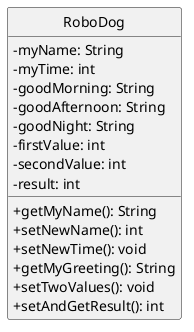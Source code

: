 @startuml Robodogクラス図
skinparam classAttributeIconSize 0
hide circle
 
class RoboDog {
-myName: String
-myTime: int
-goodMorning: String
-goodAfternoon: String
-goodNight: String
-firstValue: int
-secondValue: int
-result: int
 
+getMyName(): String
+setNewName(): int
+setNewTime(): void
+getMyGreeting(): String
+setTwoValues(): void
+setAndGetResult(): int
}
 
@enduml